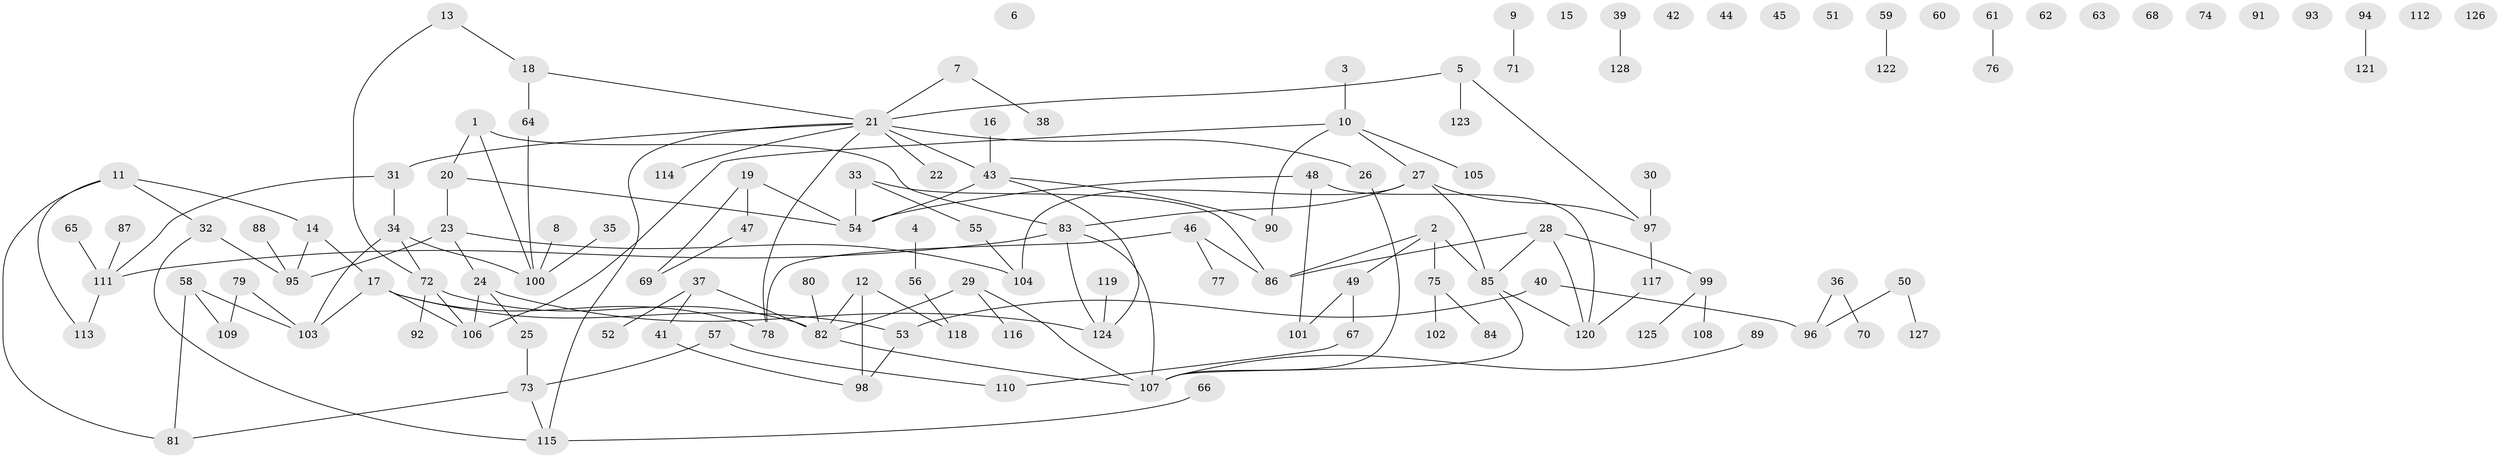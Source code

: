 // Generated by graph-tools (version 1.1) at 2025/25/03/09/25 03:25:22]
// undirected, 128 vertices, 144 edges
graph export_dot {
graph [start="1"]
  node [color=gray90,style=filled];
  1;
  2;
  3;
  4;
  5;
  6;
  7;
  8;
  9;
  10;
  11;
  12;
  13;
  14;
  15;
  16;
  17;
  18;
  19;
  20;
  21;
  22;
  23;
  24;
  25;
  26;
  27;
  28;
  29;
  30;
  31;
  32;
  33;
  34;
  35;
  36;
  37;
  38;
  39;
  40;
  41;
  42;
  43;
  44;
  45;
  46;
  47;
  48;
  49;
  50;
  51;
  52;
  53;
  54;
  55;
  56;
  57;
  58;
  59;
  60;
  61;
  62;
  63;
  64;
  65;
  66;
  67;
  68;
  69;
  70;
  71;
  72;
  73;
  74;
  75;
  76;
  77;
  78;
  79;
  80;
  81;
  82;
  83;
  84;
  85;
  86;
  87;
  88;
  89;
  90;
  91;
  92;
  93;
  94;
  95;
  96;
  97;
  98;
  99;
  100;
  101;
  102;
  103;
  104;
  105;
  106;
  107;
  108;
  109;
  110;
  111;
  112;
  113;
  114;
  115;
  116;
  117;
  118;
  119;
  120;
  121;
  122;
  123;
  124;
  125;
  126;
  127;
  128;
  1 -- 20;
  1 -- 83;
  1 -- 100;
  2 -- 49;
  2 -- 75;
  2 -- 85;
  2 -- 86;
  3 -- 10;
  4 -- 56;
  5 -- 21;
  5 -- 97;
  5 -- 123;
  7 -- 21;
  7 -- 38;
  8 -- 100;
  9 -- 71;
  10 -- 27;
  10 -- 90;
  10 -- 105;
  10 -- 106;
  11 -- 14;
  11 -- 32;
  11 -- 81;
  11 -- 113;
  12 -- 82;
  12 -- 98;
  12 -- 118;
  13 -- 18;
  13 -- 72;
  14 -- 17;
  14 -- 95;
  16 -- 43;
  17 -- 53;
  17 -- 78;
  17 -- 103;
  17 -- 106;
  18 -- 21;
  18 -- 64;
  19 -- 47;
  19 -- 54;
  19 -- 69;
  20 -- 23;
  20 -- 54;
  21 -- 22;
  21 -- 26;
  21 -- 31;
  21 -- 43;
  21 -- 78;
  21 -- 114;
  21 -- 115;
  23 -- 24;
  23 -- 95;
  23 -- 104;
  24 -- 25;
  24 -- 106;
  24 -- 124;
  25 -- 73;
  26 -- 107;
  27 -- 83;
  27 -- 85;
  27 -- 97;
  27 -- 104;
  28 -- 85;
  28 -- 86;
  28 -- 99;
  28 -- 120;
  29 -- 82;
  29 -- 107;
  29 -- 116;
  30 -- 97;
  31 -- 34;
  31 -- 111;
  32 -- 95;
  32 -- 115;
  33 -- 54;
  33 -- 55;
  33 -- 86;
  34 -- 72;
  34 -- 100;
  34 -- 103;
  35 -- 100;
  36 -- 70;
  36 -- 96;
  37 -- 41;
  37 -- 52;
  37 -- 82;
  39 -- 128;
  40 -- 53;
  40 -- 96;
  41 -- 98;
  43 -- 54;
  43 -- 90;
  43 -- 124;
  46 -- 77;
  46 -- 78;
  46 -- 86;
  47 -- 69;
  48 -- 54;
  48 -- 101;
  48 -- 120;
  49 -- 67;
  49 -- 101;
  50 -- 96;
  50 -- 127;
  53 -- 98;
  55 -- 104;
  56 -- 118;
  57 -- 73;
  57 -- 110;
  58 -- 81;
  58 -- 103;
  58 -- 109;
  59 -- 122;
  61 -- 76;
  64 -- 100;
  65 -- 111;
  66 -- 115;
  67 -- 110;
  72 -- 82;
  72 -- 92;
  72 -- 106;
  73 -- 81;
  73 -- 115;
  75 -- 84;
  75 -- 102;
  79 -- 103;
  79 -- 109;
  80 -- 82;
  82 -- 107;
  83 -- 107;
  83 -- 111;
  83 -- 124;
  85 -- 107;
  85 -- 120;
  87 -- 111;
  88 -- 95;
  89 -- 107;
  94 -- 121;
  97 -- 117;
  99 -- 108;
  99 -- 125;
  111 -- 113;
  117 -- 120;
  119 -- 124;
}
